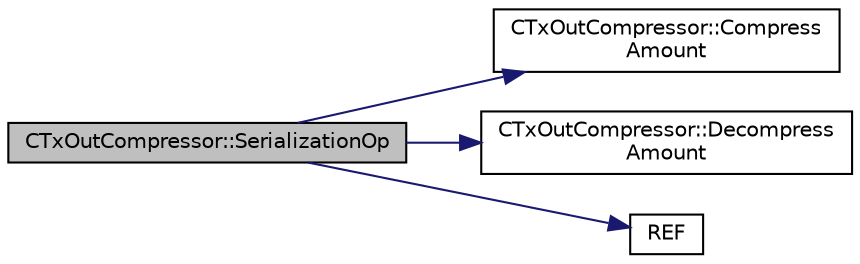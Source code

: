 digraph "CTxOutCompressor::SerializationOp"
{
  edge [fontname="Helvetica",fontsize="10",labelfontname="Helvetica",labelfontsize="10"];
  node [fontname="Helvetica",fontsize="10",shape=record];
  rankdir="LR";
  Node8 [label="CTxOutCompressor::SerializationOp",height=0.2,width=0.4,color="black", fillcolor="grey75", style="filled", fontcolor="black"];
  Node8 -> Node9 [color="midnightblue",fontsize="10",style="solid",fontname="Helvetica"];
  Node9 [label="CTxOutCompressor::Compress\lAmount",height=0.2,width=0.4,color="black", fillcolor="white", style="filled",URL="$class_c_tx_out_compressor.html#a4141cec8885a2da956abb79130c963a8"];
  Node8 -> Node10 [color="midnightblue",fontsize="10",style="solid",fontname="Helvetica"];
  Node10 [label="CTxOutCompressor::Decompress\lAmount",height=0.2,width=0.4,color="black", fillcolor="white", style="filled",URL="$class_c_tx_out_compressor.html#a97751249d6a23b2a2b7bbc1165973371"];
  Node8 -> Node11 [color="midnightblue",fontsize="10",style="solid",fontname="Helvetica"];
  Node11 [label="REF",height=0.2,width=0.4,color="black", fillcolor="white", style="filled",URL="$serialize_8h.html#abd1caa7e45d4ba31b7dfdda9949c3b05",tooltip="Used to bypass the rule against non-const reference to temporary where it makes sense with wrappers s..."];
}
